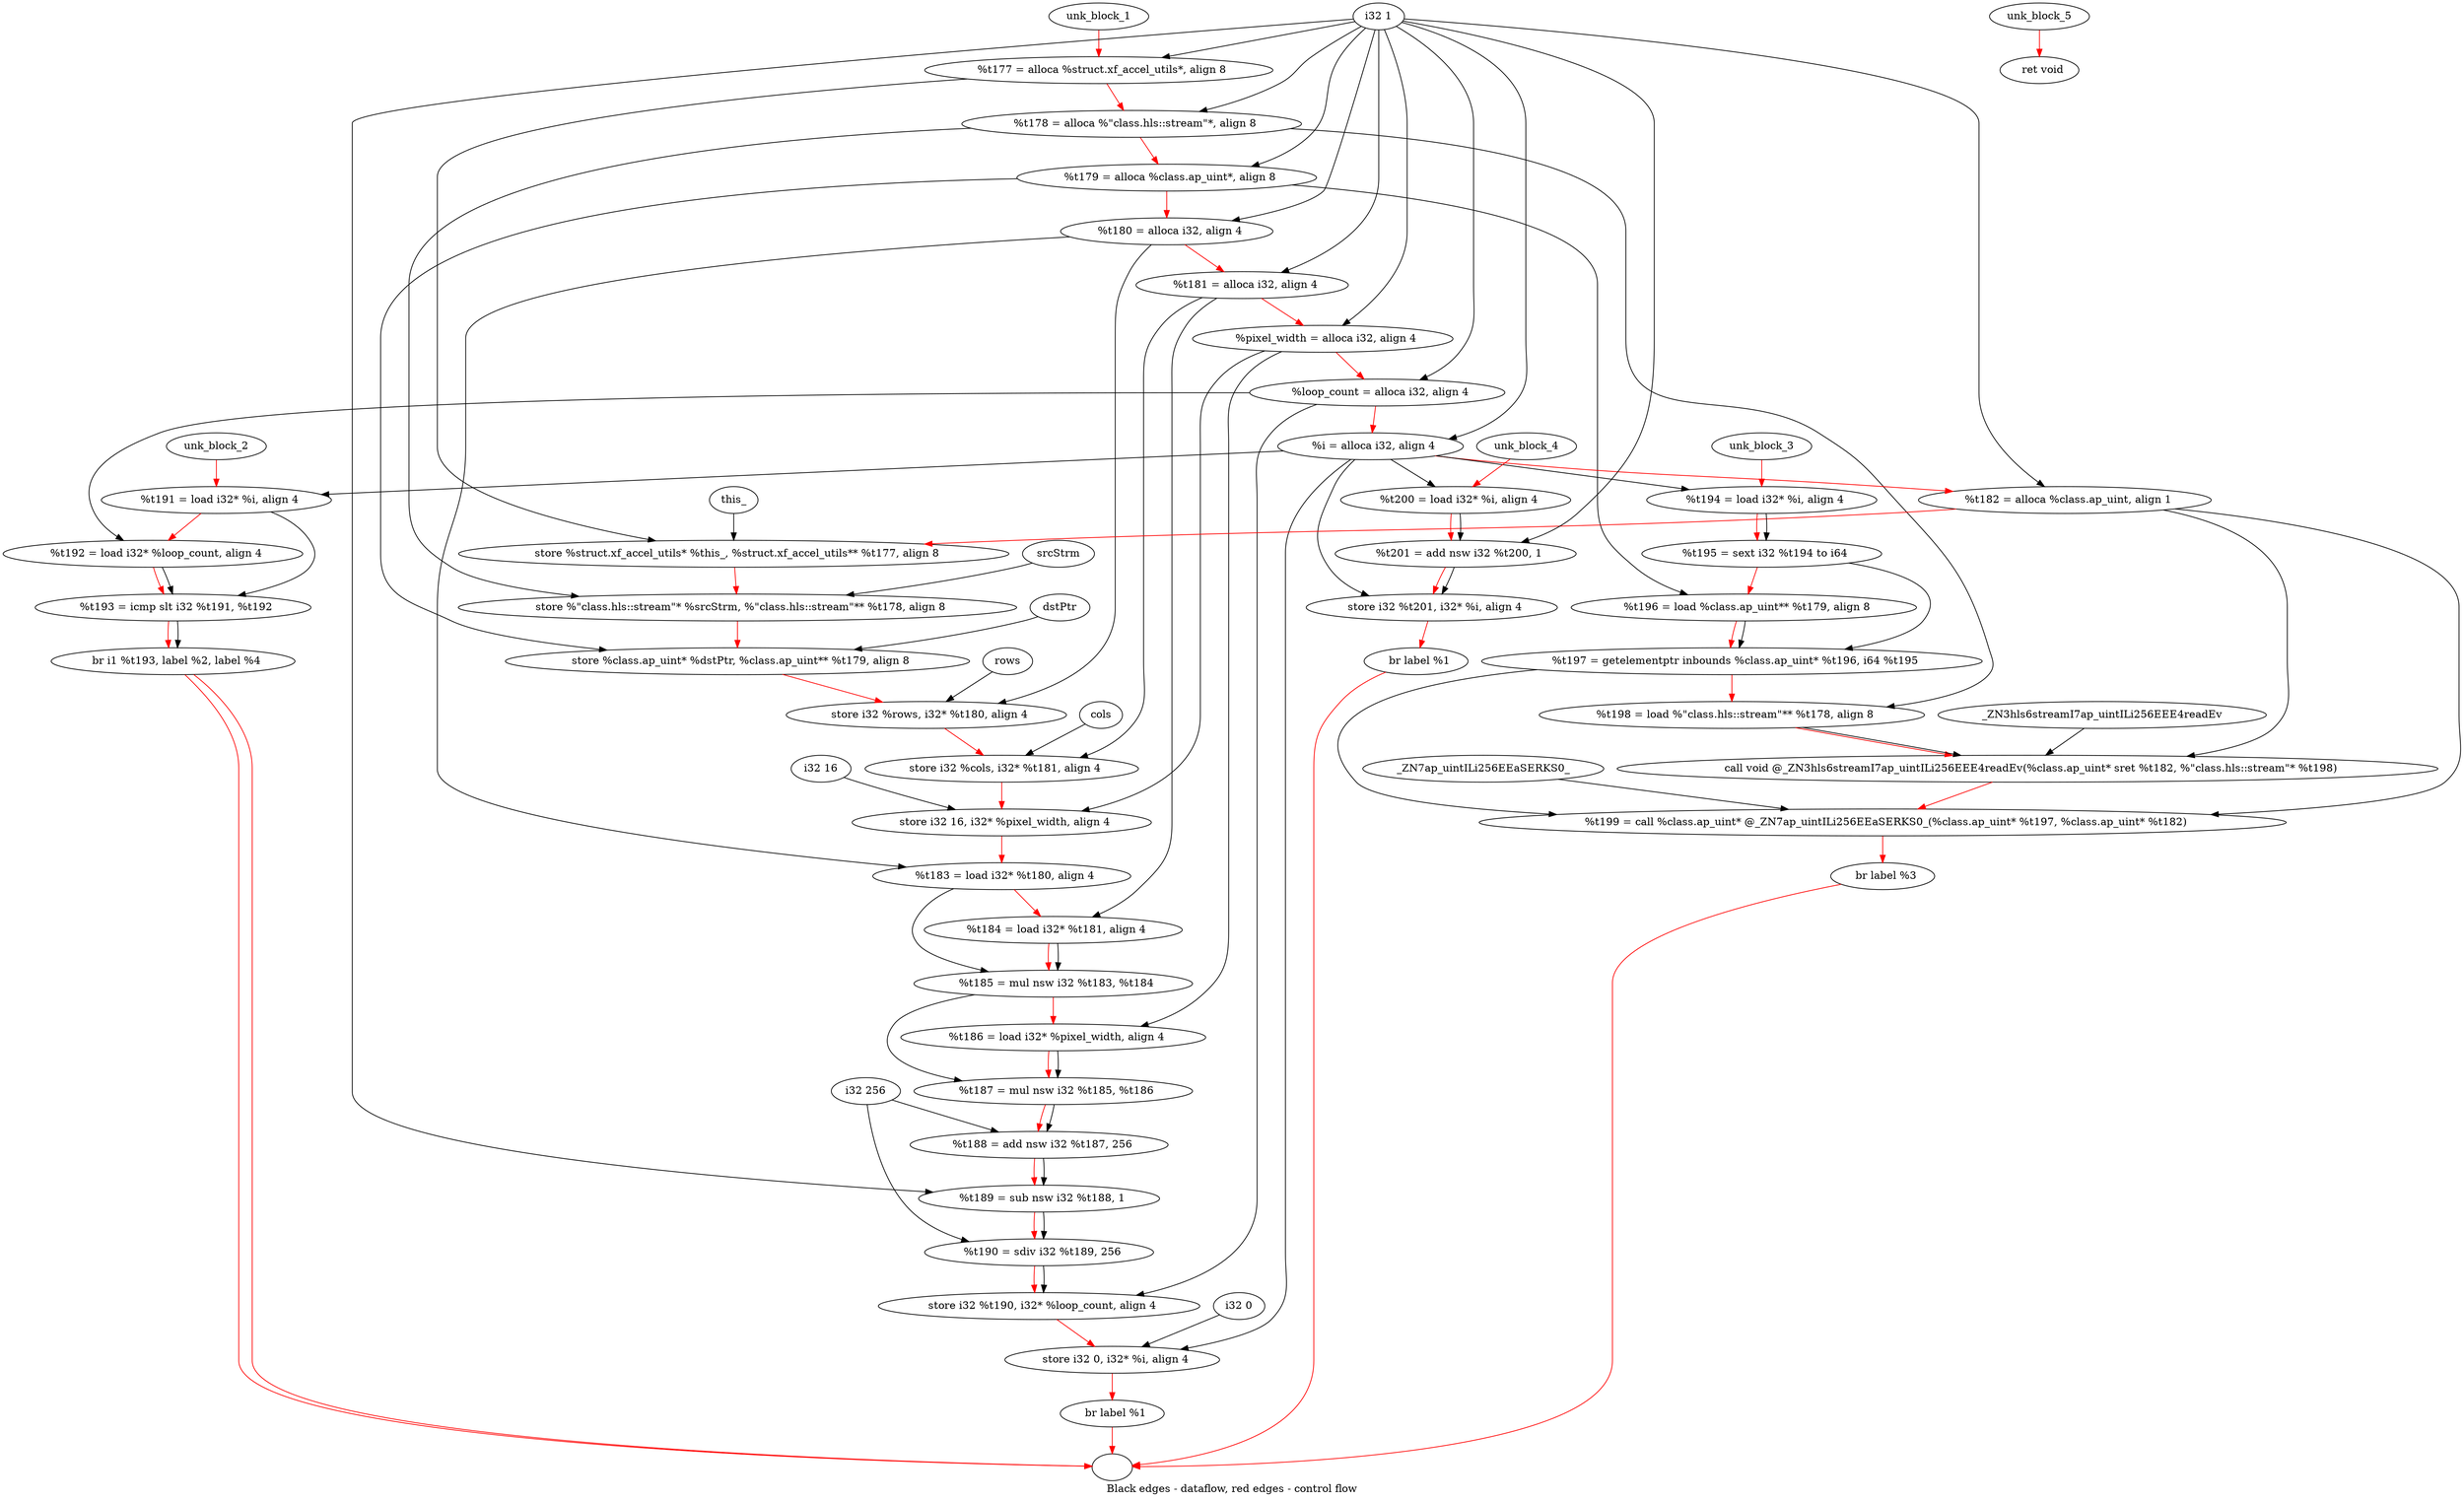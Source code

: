 digraph G {
compound=true
label="Black edges - dataflow, red edges - control flow"
"t177" [label="  %t177 = alloca %struct.xf_accel_utils*, align 8"]
"t178" [label="  %t178 = alloca %\"class.hls::stream\"*, align 8"]
"t179" [label="  %t179 = alloca %class.ap_uint*, align 8"]
"t180" [label="  %t180 = alloca i32, align 4"]
"t181" [label="  %t181 = alloca i32, align 4"]
"pixel_width" [label="  %pixel_width = alloca i32, align 4"]
"loop_count" [label="  %loop_count = alloca i32, align 4"]
"i" [label="  %i = alloca i32, align 4"]
"t182" [label="  %t182 = alloca %class.ap_uint, align 1"]
"_1" [label="  store %struct.xf_accel_utils* %this_, %struct.xf_accel_utils** %t177, align 8"]
"_2" [label="  store %\"class.hls::stream\"* %srcStrm, %\"class.hls::stream\"** %t178, align 8"]
"_3" [label="  store %class.ap_uint* %dstPtr, %class.ap_uint** %t179, align 8"]
"_4" [label="  store i32 %rows, i32* %t180, align 4"]
"_5" [label="  store i32 %cols, i32* %t181, align 4"]
"_6" [label="  store i32 16, i32* %pixel_width, align 4"]
"t183" [label="  %t183 = load i32* %t180, align 4"]
"t184" [label="  %t184 = load i32* %t181, align 4"]
"t185" [label="  %t185 = mul nsw i32 %t183, %t184"]
"t186" [label="  %t186 = load i32* %pixel_width, align 4"]
"t187" [label="  %t187 = mul nsw i32 %t185, %t186"]
"t188" [label="  %t188 = add nsw i32 %t187, 256"]
"t189" [label="  %t189 = sub nsw i32 %t188, 1"]
"t190" [label="  %t190 = sdiv i32 %t189, 256"]
"_7" [label="  store i32 %t190, i32* %loop_count, align 4"]
"_8" [label="  store i32 0, i32* %i, align 4"]
"_9" [label="  br label %1"]
"unk_block_1" -> "t177"[color=red]
"i32 1" -> "t177"
"t177" -> "t178"[color=red weight=2]
"i32 1" -> "t178"
"t178" -> "t179"[color=red weight=2]
"i32 1" -> "t179"
"t179" -> "t180"[color=red weight=2]
"i32 1" -> "t180"
"t180" -> "t181"[color=red weight=2]
"i32 1" -> "t181"
"t181" -> "pixel_width"[color=red weight=2]
"i32 1" -> "pixel_width"
"pixel_width" -> "loop_count"[color=red weight=2]
"i32 1" -> "loop_count"
"loop_count" -> "i"[color=red weight=2]
"i32 1" -> "i"
"i" -> "t182"[color=red weight=2]
"i32 1" -> "t182"
"t182" -> "_1"[color=red weight=2]
"this_" -> "_1"
"t177" -> "_1"
"_1" -> "_2"[color=red weight=2]
"srcStrm" -> "_2"
"t178" -> "_2"
"_2" -> "_3"[color=red weight=2]
"dstPtr" -> "_3"
"t179" -> "_3"
"_3" -> "_4"[color=red weight=2]
"rows" -> "_4"
"t180" -> "_4"
"_4" -> "_5"[color=red weight=2]
"cols" -> "_5"
"t181" -> "_5"
"_5" -> "_6"[color=red weight=2]
"i32 16" -> "_6"
"pixel_width" -> "_6"
"_6" -> "t183"[color=red weight=2]
"t180" -> "t183"
"t183" -> "t184"[color=red weight=2]
"t181" -> "t184"
"t184" -> "t185"[color=red weight=2]
"t183" -> "t185"
"t184" -> "t185"
"t185" -> "t186"[color=red weight=2]
"pixel_width" -> "t186"
"t186" -> "t187"[color=red weight=2]
"t185" -> "t187"
"t186" -> "t187"
"t187" -> "t188"[color=red weight=2]
"t187" -> "t188"
"i32 256" -> "t188"
"t188" -> "t189"[color=red weight=2]
"t188" -> "t189"
"i32 1" -> "t189"
"t189" -> "t190"[color=red weight=2]
"t189" -> "t190"
"i32 256" -> "t190"
"t190" -> "_7"[color=red weight=2]
"t190" -> "_7"
"loop_count" -> "_7"
"_7" -> "_8"[color=red weight=2]
"i32 0" -> "_8"
"i" -> "_8"
"_8" -> "_9"[color=red weight=2]
"_9" -> ""[color=red]

"t191" [label="  %t191 = load i32* %i, align 4"]
"t192" [label="  %t192 = load i32* %loop_count, align 4"]
"t193" [label="  %t193 = icmp slt i32 %t191, %t192"]
"_10" [label="  br i1 %t193, label %2, label %4"]
"unk_block_2" -> "t191"[color=red]
"i" -> "t191"
"t191" -> "t192"[color=red weight=2]
"loop_count" -> "t192"
"t192" -> "t193"[color=red weight=2]
"t191" -> "t193"
"t192" -> "t193"
"t193" -> "_10"[color=red weight=2]
"t193" -> "_10"
"_10" -> ""[color=red]
"_10" -> ""[color=red]

"t194" [label="  %t194 = load i32* %i, align 4"]
"t195" [label="  %t195 = sext i32 %t194 to i64"]
"t196" [label="  %t196 = load %class.ap_uint** %t179, align 8"]
"t197" [label="  %t197 = getelementptr inbounds %class.ap_uint* %t196, i64 %t195"]
"t198" [label="  %t198 = load %\"class.hls::stream\"** %t178, align 8"]
"_11" [label="  call void @_ZN3hls6streamI7ap_uintILi256EEE4readEv(%class.ap_uint* sret %t182, %\"class.hls::stream\"* %t198)"]
"t199" [label="  %t199 = call %class.ap_uint* @_ZN7ap_uintILi256EEaSERKS0_(%class.ap_uint* %t197, %class.ap_uint* %t182)"]
"_12" [label="  br label %3"]
"unk_block_3" -> "t194"[color=red]
"i" -> "t194"
"t194" -> "t195"[color=red weight=2]
"t194" -> "t195"
"t195" -> "t196"[color=red weight=2]
"t179" -> "t196"
"t196" -> "t197"[color=red weight=2]
"t196" -> "t197"
"t195" -> "t197"
"t197" -> "t198"[color=red weight=2]
"t178" -> "t198"
"t198" -> "_11"[color=red weight=2]
"t182" -> "_11"
"t198" -> "_11"
"_ZN3hls6streamI7ap_uintILi256EEE4readEv" -> "_11"
"_11" -> "t199"[color=red weight=2]
"t197" -> "t199"
"t182" -> "t199"
"_ZN7ap_uintILi256EEaSERKS0_" -> "t199"
"t199" -> "_12"[color=red weight=2]
"_12" -> ""[color=red]

"t200" [label="  %t200 = load i32* %i, align 4"]
"t201" [label="  %t201 = add nsw i32 %t200, 1"]
"_13" [label="  store i32 %t201, i32* %i, align 4"]
"_14" [label="  br label %1"]
"unk_block_4" -> "t200"[color=red]
"i" -> "t200"
"t200" -> "t201"[color=red weight=2]
"t200" -> "t201"
"i32 1" -> "t201"
"t201" -> "_13"[color=red weight=2]
"t201" -> "_13"
"i" -> "_13"
"_13" -> "_14"[color=red weight=2]
"_14" -> ""[color=red]

"_15" [label="  ret void"]
"unk_block_5" -> "_15"[color=red]

}
